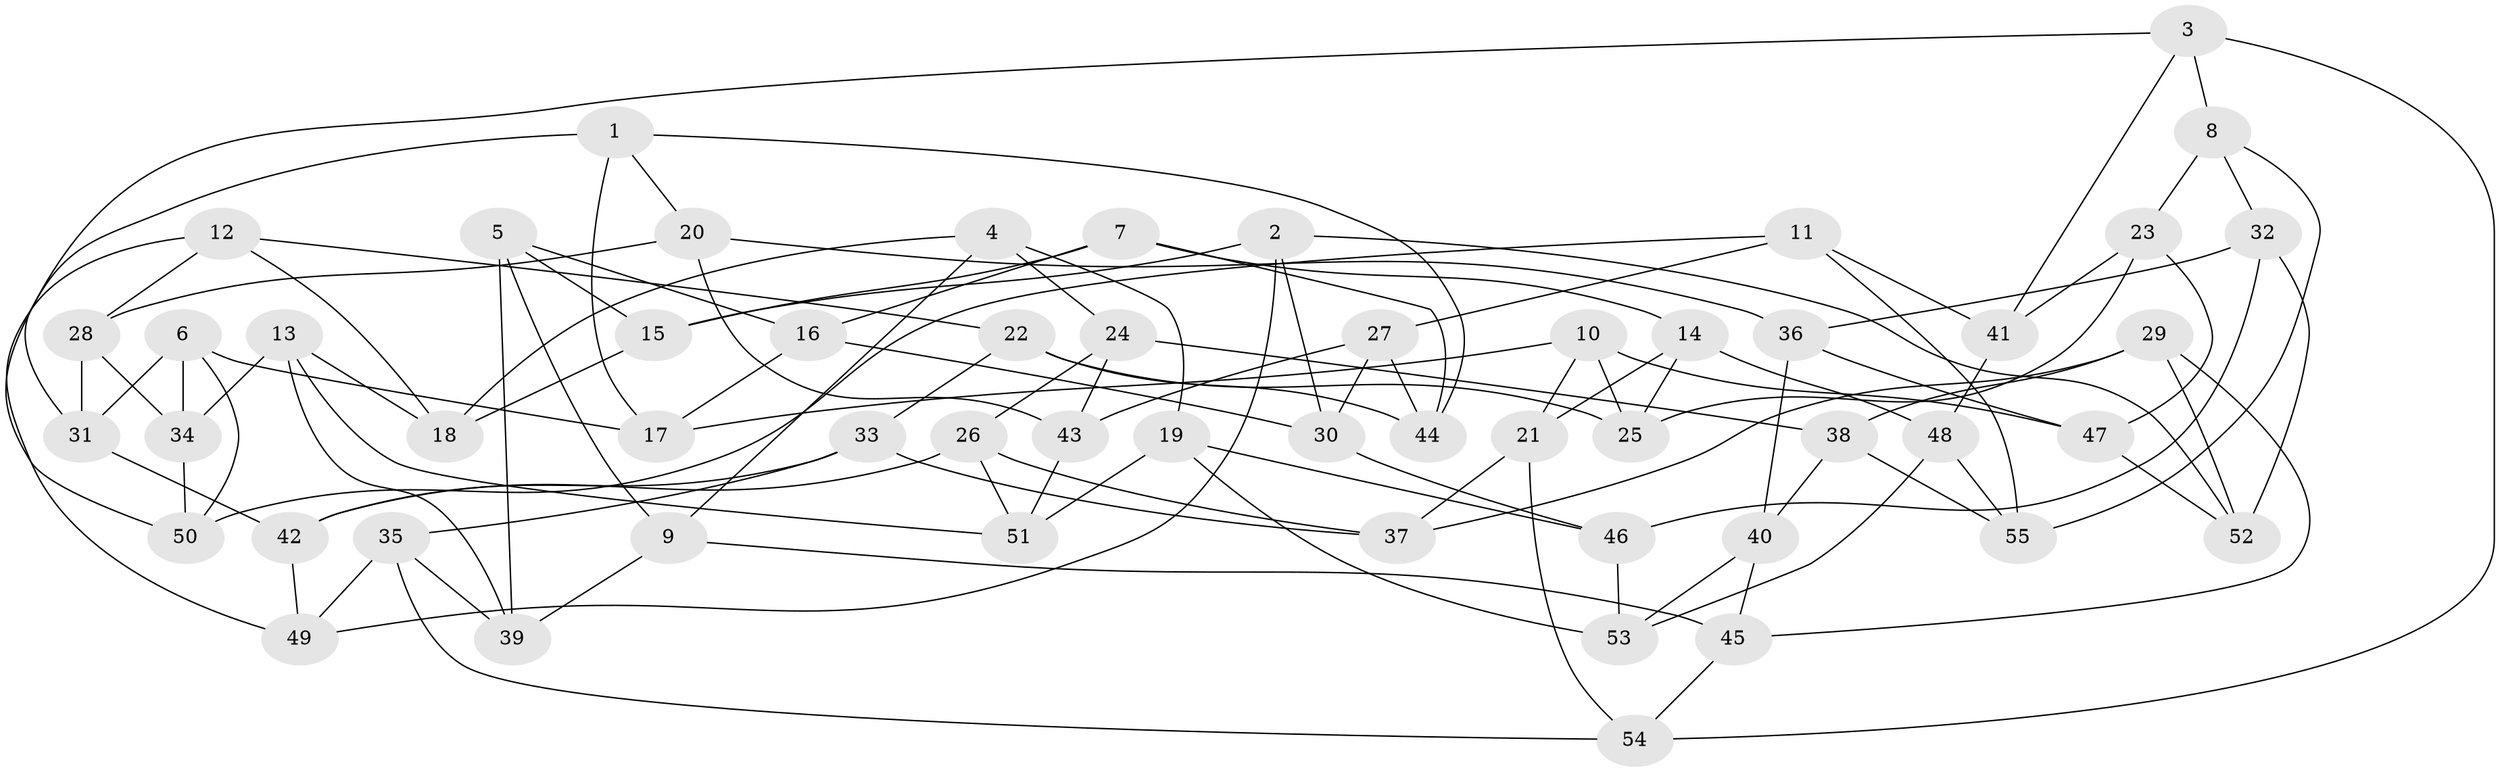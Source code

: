 // Generated by graph-tools (version 1.1) at 2025/02/03/09/25 03:02:55]
// undirected, 55 vertices, 110 edges
graph export_dot {
graph [start="1"]
  node [color=gray90,style=filled];
  1;
  2;
  3;
  4;
  5;
  6;
  7;
  8;
  9;
  10;
  11;
  12;
  13;
  14;
  15;
  16;
  17;
  18;
  19;
  20;
  21;
  22;
  23;
  24;
  25;
  26;
  27;
  28;
  29;
  30;
  31;
  32;
  33;
  34;
  35;
  36;
  37;
  38;
  39;
  40;
  41;
  42;
  43;
  44;
  45;
  46;
  47;
  48;
  49;
  50;
  51;
  52;
  53;
  54;
  55;
  1 -- 50;
  1 -- 44;
  1 -- 17;
  1 -- 20;
  2 -- 15;
  2 -- 30;
  2 -- 49;
  2 -- 52;
  3 -- 54;
  3 -- 31;
  3 -- 41;
  3 -- 8;
  4 -- 19;
  4 -- 24;
  4 -- 18;
  4 -- 9;
  5 -- 16;
  5 -- 15;
  5 -- 9;
  5 -- 39;
  6 -- 50;
  6 -- 34;
  6 -- 31;
  6 -- 17;
  7 -- 15;
  7 -- 44;
  7 -- 16;
  7 -- 14;
  8 -- 32;
  8 -- 55;
  8 -- 23;
  9 -- 45;
  9 -- 39;
  10 -- 25;
  10 -- 47;
  10 -- 21;
  10 -- 17;
  11 -- 27;
  11 -- 55;
  11 -- 41;
  11 -- 50;
  12 -- 22;
  12 -- 28;
  12 -- 18;
  12 -- 49;
  13 -- 51;
  13 -- 34;
  13 -- 39;
  13 -- 18;
  14 -- 25;
  14 -- 48;
  14 -- 21;
  15 -- 18;
  16 -- 30;
  16 -- 17;
  19 -- 46;
  19 -- 53;
  19 -- 51;
  20 -- 36;
  20 -- 28;
  20 -- 43;
  21 -- 37;
  21 -- 54;
  22 -- 25;
  22 -- 33;
  22 -- 44;
  23 -- 47;
  23 -- 41;
  23 -- 25;
  24 -- 38;
  24 -- 26;
  24 -- 43;
  26 -- 51;
  26 -- 42;
  26 -- 37;
  27 -- 30;
  27 -- 44;
  27 -- 43;
  28 -- 34;
  28 -- 31;
  29 -- 52;
  29 -- 45;
  29 -- 37;
  29 -- 38;
  30 -- 46;
  31 -- 42;
  32 -- 46;
  32 -- 36;
  32 -- 52;
  33 -- 37;
  33 -- 42;
  33 -- 35;
  34 -- 50;
  35 -- 39;
  35 -- 54;
  35 -- 49;
  36 -- 40;
  36 -- 47;
  38 -- 40;
  38 -- 55;
  40 -- 53;
  40 -- 45;
  41 -- 48;
  42 -- 49;
  43 -- 51;
  45 -- 54;
  46 -- 53;
  47 -- 52;
  48 -- 53;
  48 -- 55;
}
